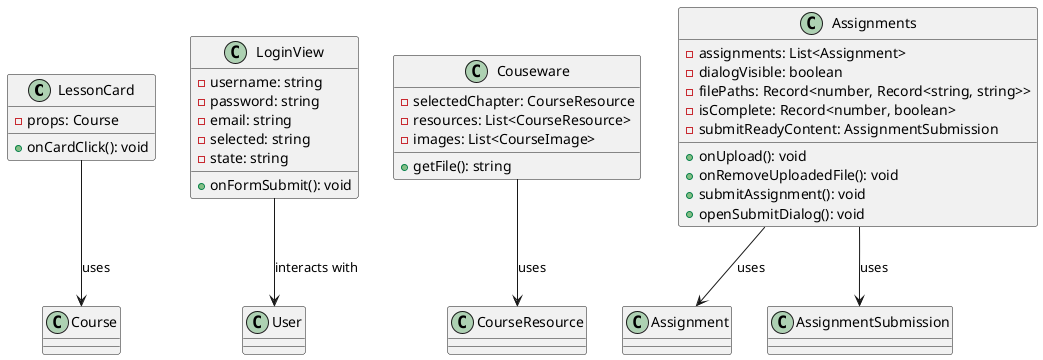 @startuml
class LessonCard {
    - props: Course
    + onCardClick(): void
}

class LoginView {
    - username: string
    - password: string
    - email: string
    - selected: string
    - state: string
    + onFormSubmit(): void
}

class Couseware {
    - selectedChapter: CourseResource
    - resources: List<CourseResource>
    - images: List<CourseImage>
    + getFile(): string
}

class Assignments {
    - assignments: List<Assignment>
    - dialogVisible: boolean
    - filePaths: Record<number, Record<string, string>>
    - isComplete: Record<number, boolean>
    - submitReadyContent: AssignmentSubmission
    + onUpload(): void
    + onRemoveUploadedFile(): void
    + submitAssignment(): void
    + openSubmitDialog(): void
}

LessonCard --> Course : uses
LoginView --> User : interacts with
Couseware --> CourseResource : uses
Assignments --> Assignment : uses
Assignments --> AssignmentSubmission : uses

@enduml
